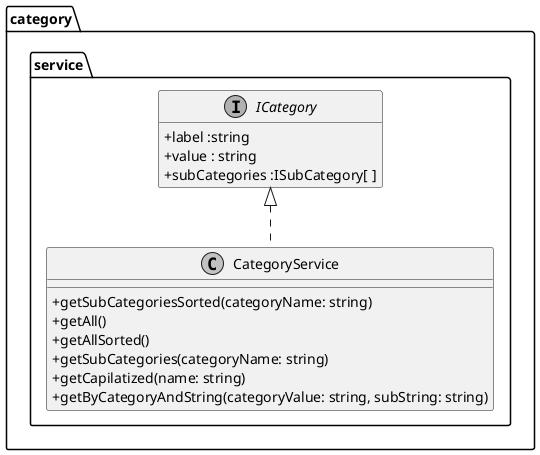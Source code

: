   @startuml

 skinparam monochrome true
 skinparam classAttributeIconSize 0
 top to bottom direction
package "category.service"{
  
 interface "ICategory" {
    + label :string
    + value : string
    + subCategories :ISubCategory[ ]
    
  }
  hide ICategory  methods
  
class CategoryService{
  + getSubCategoriesSorted(categoryName: string)
  + getAll()
  + getAllSorted()
  + getSubCategories(categoryName: string)
  + getCapilatized(name: string)
  + getByCategoryAndString(categoryValue: string, subString: string) 


}
 ICategory <|.. CategoryService
  
  
}


@enduml